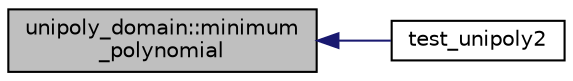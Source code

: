 digraph "unipoly_domain::minimum_polynomial"
{
  edge [fontname="Helvetica",fontsize="10",labelfontname="Helvetica",labelfontsize="10"];
  node [fontname="Helvetica",fontsize="10",shape=record];
  rankdir="LR";
  Node415 [label="unipoly_domain::minimum\l_polynomial",height=0.2,width=0.4,color="black", fillcolor="grey75", style="filled", fontcolor="black"];
  Node415 -> Node416 [dir="back",color="midnightblue",fontsize="10",style="solid",fontname="Helvetica"];
  Node416 [label="test_unipoly2",height=0.2,width=0.4,color="black", fillcolor="white", style="filled",URL="$d5/d87/globals_8h.html#ac40335895fedd889545dad901ac470a6"];
}
